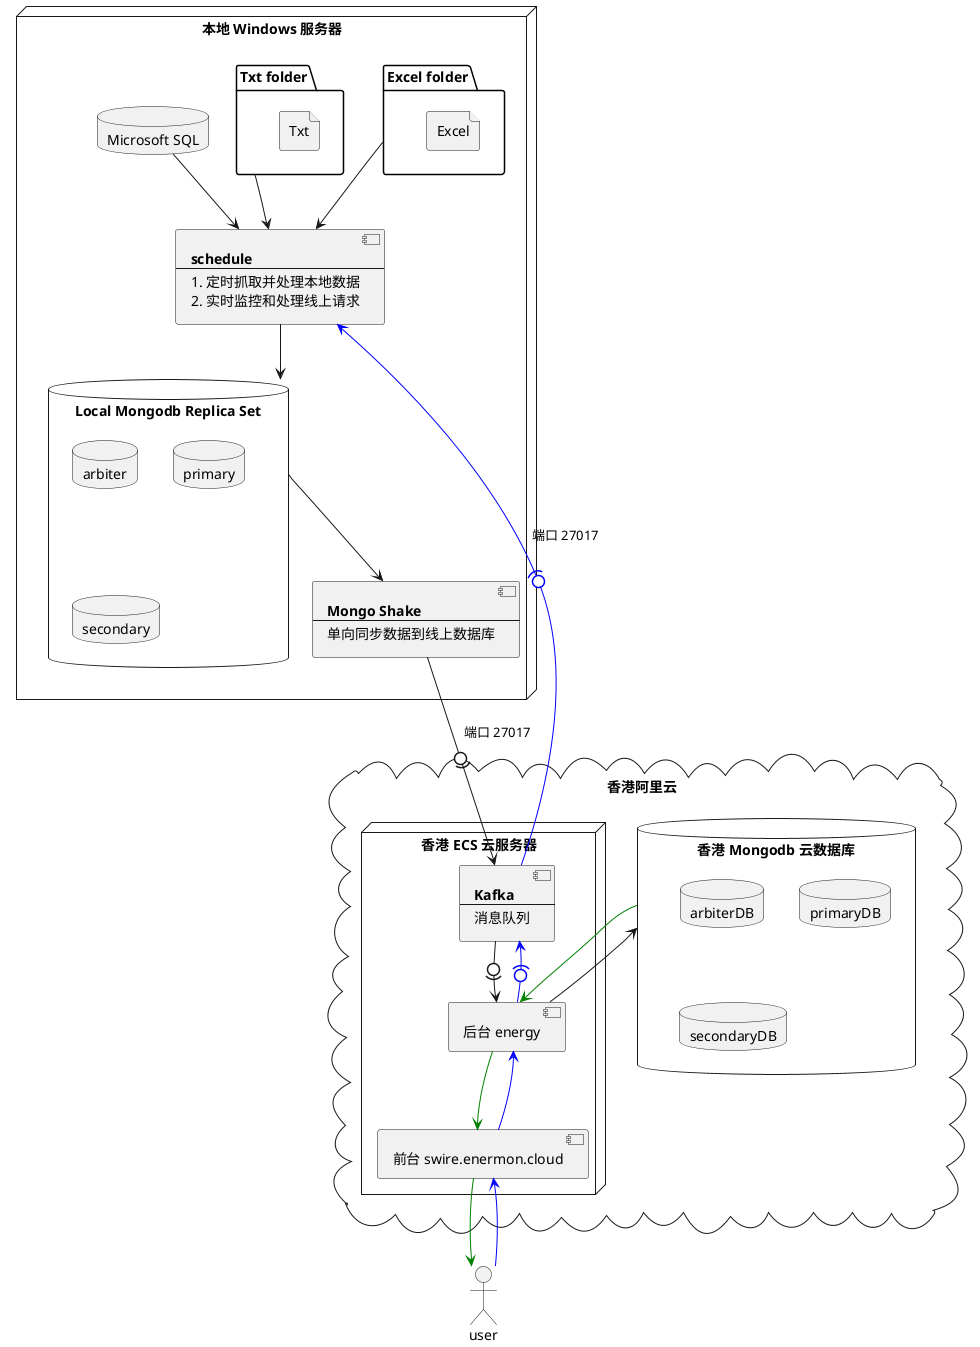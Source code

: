 @startuml step3
  ' 定义变量 -------------------------------
  ' 本地 windows 服务器
  node "本地 Windows 服务器" as windows {
    ' MS Sql
    database "Microsoft SQL" as mssql
    ' Excel file
    folder "Excel folder" as excel {
      file "Excel"
    }
    ' Txt file
    folder "Txt folder" as txt {
      file "Txt"
    }

    ' 定时抓取数据
    component schedule [
      <b>schedule
      ----
      1. 定时抓取并处理本地数据
      2. 实时监控和处理线上请求
    ]

    ' Local Mongodb
    database "Local Mongodb Replica Set" as localdb {
      database arbiter
      database primary
      database secondary
    }
    ' 单项同步
    component shake [
      <b>Mongo Shake
      ----
      单向同步数据到线上数据库
    ]
  }

  cloud "香港阿里云" as cloud {
    database "香港 Mongodb 云数据库" as db {
      database arbiterDB
      database primaryDB
      database secondaryDB
    }
    ' 线上 linux 服务器 http://swire.enermon.cloud/
    node "香港 ECS 云服务器" as linux {
      ' web
      component "前台 swire.enermon.cloud" as web
      component "后台 energy" as energy

      ' 消息队列
      component kafka [
        <b>Kafka
        ----
        消息队列
      ]
    }
  }


  actor user

  ' 关系
  mssql --> schedule
  excel --> schedule
  txt --> schedule
  schedule --> localdb
  localdb --> shake

  shake -0)-> kafka : 端口 27017
  schedule <-[#blue](0- kafka : 端口 27017

  kafka -0)-> energy
  kafka <-[#blue](0- energy

  db -[#green]-> energy
  db <-- energy

  energy -[#green]-> web
  energy <-[#blue]- web

  web -[#green]-> user
  web <-[#blue]- user
  
@enduml